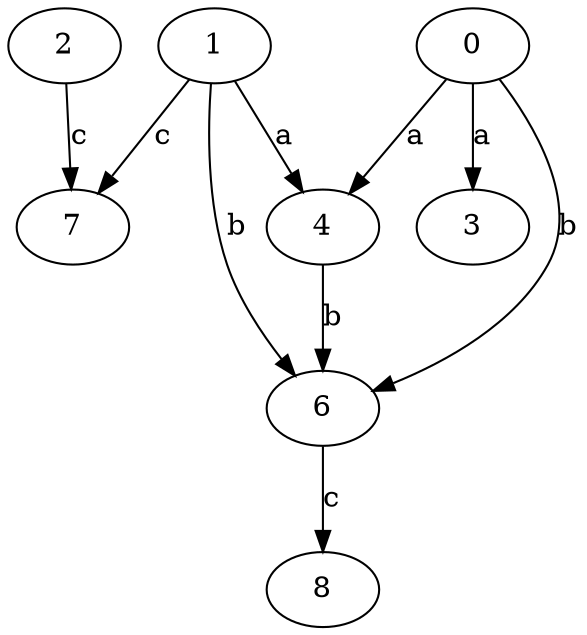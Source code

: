 strict digraph  {
2;
3;
0;
4;
6;
1;
7;
8;
2 -> 7  [label=c];
0 -> 3  [label=a];
0 -> 4  [label=a];
0 -> 6  [label=b];
4 -> 6  [label=b];
6 -> 8  [label=c];
1 -> 4  [label=a];
1 -> 6  [label=b];
1 -> 7  [label=c];
}
